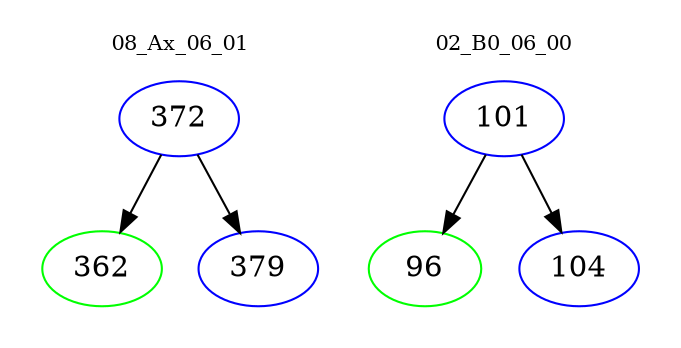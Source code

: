digraph{
subgraph cluster_0 {
color = white
label = "08_Ax_06_01";
fontsize=10;
T0_372 [label="372", color="blue"]
T0_372 -> T0_362 [color="black"]
T0_362 [label="362", color="green"]
T0_372 -> T0_379 [color="black"]
T0_379 [label="379", color="blue"]
}
subgraph cluster_1 {
color = white
label = "02_B0_06_00";
fontsize=10;
T1_101 [label="101", color="blue"]
T1_101 -> T1_96 [color="black"]
T1_96 [label="96", color="green"]
T1_101 -> T1_104 [color="black"]
T1_104 [label="104", color="blue"]
}
}
